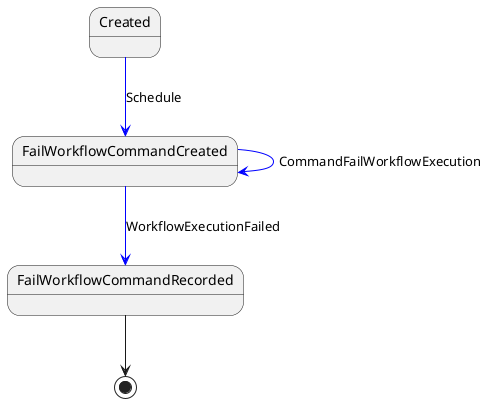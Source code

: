 @startuml
Created -[#blue]-> FailWorkflowCommandCreated: Schedule
FailWorkflowCommandCreated -[#blue]-> FailWorkflowCommandCreated: CommandFailWorkflowExecution
FailWorkflowCommandCreated -[#blue]-> FailWorkflowCommandRecorded: WorkflowExecutionFailed
FailWorkflowCommandRecorded --> [*]
@enduml